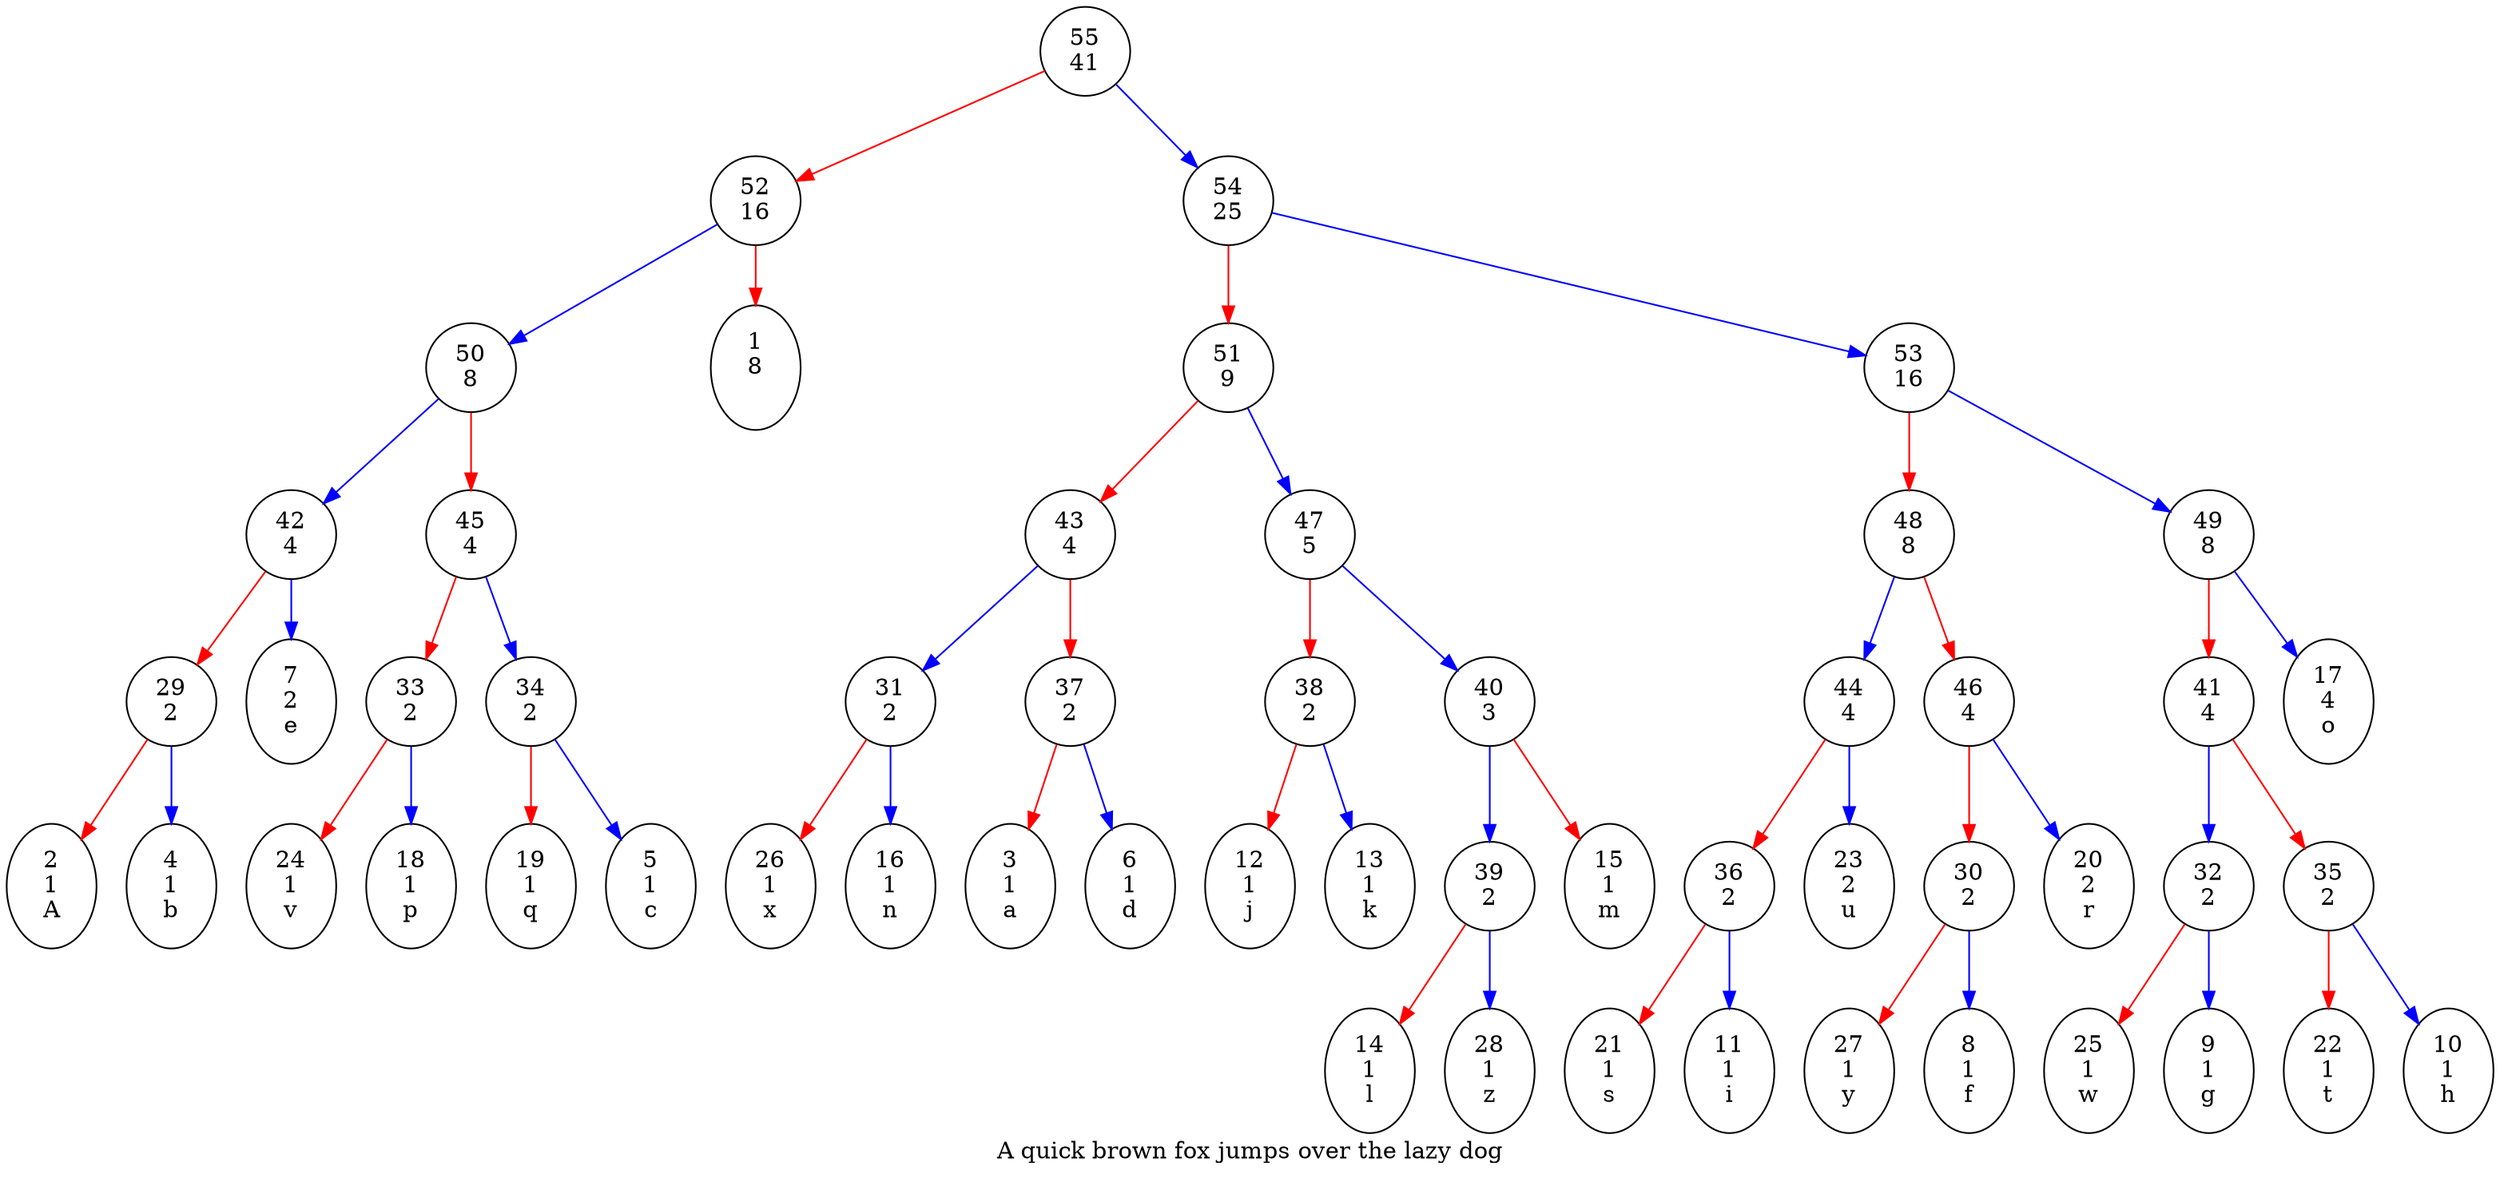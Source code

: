 digraph g {
  label = " A quick brown fox jumps over the lazy dog "
  "29\n2" -> "2\n1\nA" [color=red]
  "29\n2" -> "4\n1\nb" [color=blue]
  "30\n2" -> "27\n1\ny" [color=red]
  "30\n2" -> "8\n1\nf" [color=blue]
  "31\n2" -> "26\n1\nx" [color=red]
  "31\n2" -> "16\n1\nn" [color=blue]
  "32\n2" -> "25\n1\nw" [color=red]
  "32\n2" -> "9\n1\ng" [color=blue]
  "33\n2" -> "24\n1\nv" [color=red]
  "33\n2" -> "18\n1\np" [color=blue]
  "34\n2" -> "19\n1\nq" [color=red]
  "34\n2" -> "5\n1\nc" [color=blue]
  "35\n2" -> "22\n1\nt" [color=red]
  "35\n2" -> "10\n1\nh" [color=blue]
  "36\n2" -> "21\n1\ns" [color=red]
  "36\n2" -> "11\n1\ni" [color=blue]
  "37\n2" -> "3\n1\na" [color=red]
  "37\n2" -> "6\n1\nd" [color=blue]
  "38\n2" -> "12\n1\nj" [color=red]
  "38\n2" -> "13\n1\nk" [color=blue]
  "39\n2" -> "14\n1\nl" [color=red]
  "39\n2" -> "28\n1\nz" [color=blue]
  "40\n3" -> "15\n1\nm" [color=red]
  "40\n3" -> "39\n2" [color=blue]
  "41\n4" -> "35\n2" [color=red]
  "41\n4" -> "32\n2" [color=blue]
  "42\n4" -> "29\n2" [color=red]
  "42\n4" -> "7\n2\ne" [color=blue]
  "43\n4" -> "37\n2" [color=red]
  "43\n4" -> "31\n2" [color=blue]
  "44\n4" -> "36\n2" [color=red]
  "44\n4" -> "23\n2\nu" [color=blue]
  "45\n4" -> "33\n2" [color=red]
  "45\n4" -> "34\n2" [color=blue]
  "46\n4" -> "30\n2" [color=red]
  "46\n4" -> "20\n2\nr" [color=blue]
  "47\n5" -> "38\n2" [color=red]
  "47\n5" -> "40\n3" [color=blue]
  "48\n8" -> "46\n4" [color=red]
  "48\n8" -> "44\n4" [color=blue]
  "49\n8" -> "41\n4" [color=red]
  "49\n8" -> "17\n4\no" [color=blue]
  "50\n8" -> "45\n4" [color=red]
  "50\n8" -> "42\n4" [color=blue]
  "51\n9" -> "43\n4" [color=red]
  "51\n9" -> "47\n5" [color=blue]
  "52\n16" -> "1\n8\n " [color=red]
  "52\n16" -> "50\n8" [color=blue]
  "53\n16" -> "48\n8" [color=red]
  "53\n16" -> "49\n8" [color=blue]
  "54\n25" -> "51\n9" [color=red]
  "54\n25" -> "53\n16" [color=blue]
  "55\n41" -> "52\n16" [color=red]
  "55\n41" -> "54\n25" [color=blue]
}
